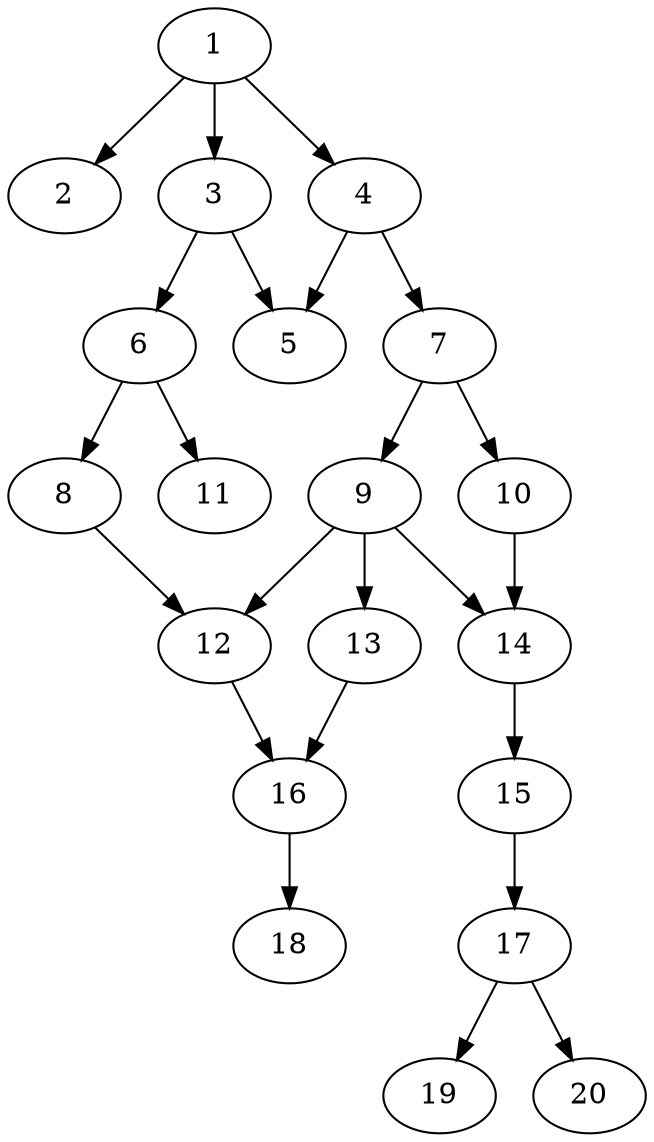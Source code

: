// DAG automatically generated by daggen at Sat Jul 27 15:35:20 2019
// ./daggen --dot -n 20 --ccr 0.3 --fat 0.4 --regular 0.5 --density 0.5 --mindata 5242880 --maxdata 52428800 
digraph G {
  1 [size="124166827", alpha="0.15", expect_size="37250048"] 
  1 -> 2 [size ="37250048"]
  1 -> 3 [size ="37250048"]
  1 -> 4 [size ="37250048"]
  2 [size="25384960", alpha="0.03", expect_size="7615488"] 
  3 [size="97553067", alpha="0.10", expect_size="29265920"] 
  3 -> 5 [size ="29265920"]
  3 -> 6 [size ="29265920"]
  4 [size="130235733", alpha="0.10", expect_size="39070720"] 
  4 -> 5 [size ="39070720"]
  4 -> 7 [size ="39070720"]
  5 [size="133123413", alpha="0.20", expect_size="39937024"] 
  6 [size="131266560", alpha="0.04", expect_size="39379968"] 
  6 -> 8 [size ="39379968"]
  6 -> 11 [size ="39379968"]
  7 [size="33648640", alpha="0.11", expect_size="10094592"] 
  7 -> 9 [size ="10094592"]
  7 -> 10 [size ="10094592"]
  8 [size="95173973", alpha="0.12", expect_size="28552192"] 
  8 -> 12 [size ="28552192"]
  9 [size="32576853", alpha="0.11", expect_size="9773056"] 
  9 -> 12 [size ="9773056"]
  9 -> 13 [size ="9773056"]
  9 -> 14 [size ="9773056"]
  10 [size="120784213", alpha="0.19", expect_size="36235264"] 
  10 -> 14 [size ="36235264"]
  11 [size="161334613", alpha="0.00", expect_size="48400384"] 
  12 [size="119050240", alpha="0.20", expect_size="35715072"] 
  12 -> 16 [size ="35715072"]
  13 [size="140035413", alpha="0.15", expect_size="42010624"] 
  13 -> 16 [size ="42010624"]
  14 [size="58620587", alpha="0.09", expect_size="17586176"] 
  14 -> 15 [size ="17586176"]
  15 [size="136697173", alpha="0.02", expect_size="41009152"] 
  15 -> 17 [size ="41009152"]
  16 [size="134618453", alpha="0.10", expect_size="40385536"] 
  16 -> 18 [size ="40385536"]
  17 [size="165768533", alpha="0.03", expect_size="49730560"] 
  17 -> 19 [size ="49730560"]
  17 -> 20 [size ="49730560"]
  18 [size="95296853", alpha="0.14", expect_size="28589056"] 
  19 [size="31197867", alpha="0.00", expect_size="9359360"] 
  20 [size="118538240", alpha="0.11", expect_size="35561472"] 
}
